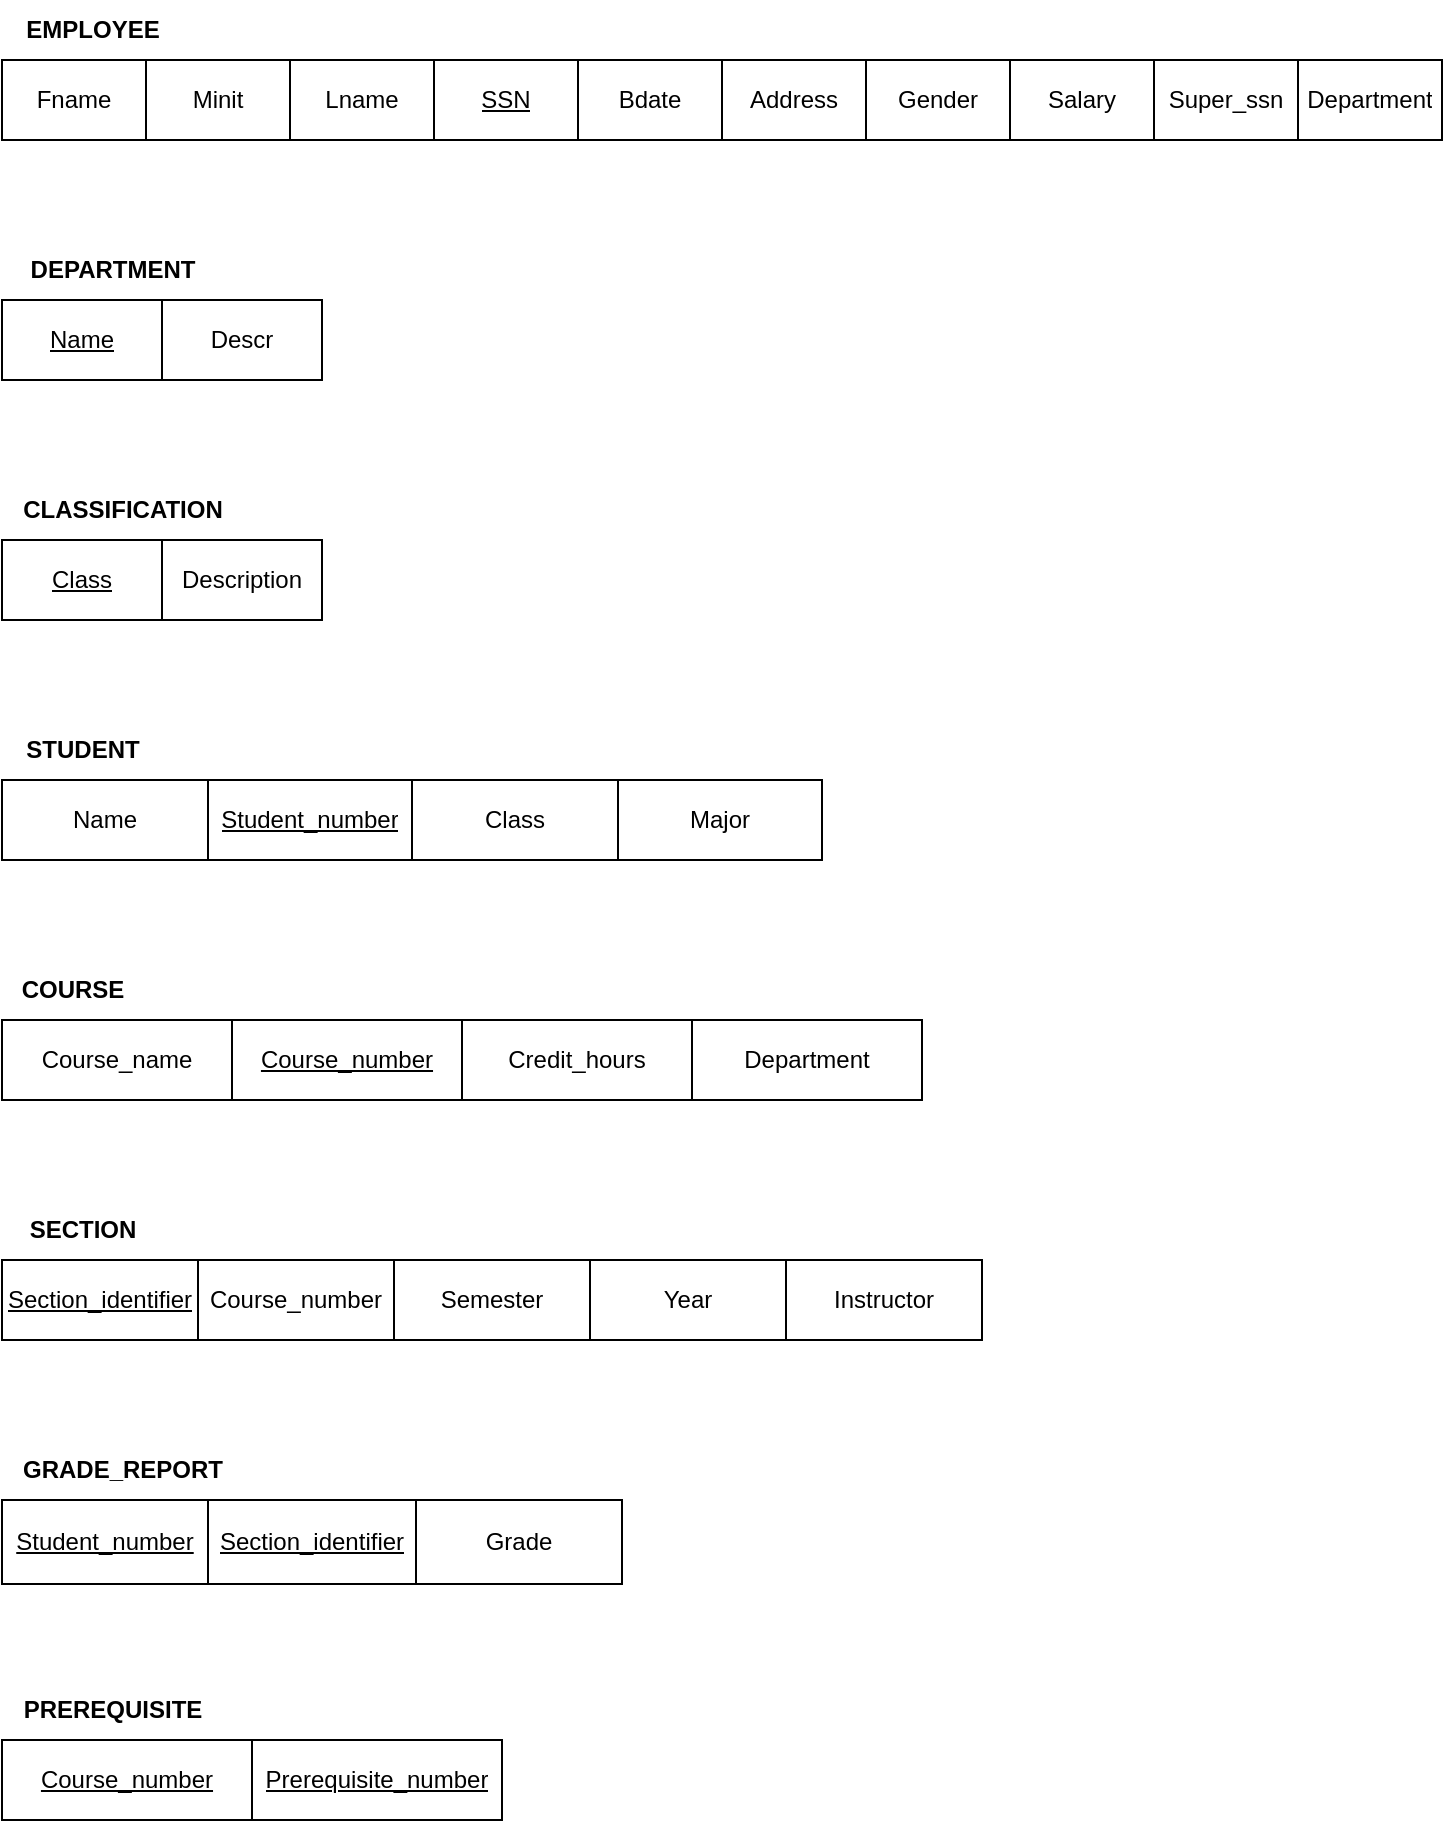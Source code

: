 <mxfile version="21.3.8" type="device">
  <diagram name="Page-1" id="Q-aEBRHPet6x75AASZEA">
    <mxGraphModel dx="1114" dy="638" grid="1" gridSize="10" guides="1" tooltips="1" connect="1" arrows="1" fold="1" page="1" pageScale="1" pageWidth="827" pageHeight="1169" math="0" shadow="0">
      <root>
        <mxCell id="0" />
        <mxCell id="1" parent="0" />
        <mxCell id="xfB40_L6RreyEXgolqDJ-5" value="&lt;b&gt;EMPLOYEE&lt;/b&gt;" style="text;html=1;align=center;verticalAlign=middle;resizable=0;points=[];autosize=1;strokeColor=none;fillColor=none;" parent="1" vertex="1">
          <mxGeometry x="40" y="90" width="90" height="30" as="geometry" />
        </mxCell>
        <mxCell id="xfB40_L6RreyEXgolqDJ-14" value="&lt;b&gt;DEPARTMENT&lt;/b&gt;" style="text;html=1;align=center;verticalAlign=middle;resizable=0;points=[];autosize=1;strokeColor=none;fillColor=none;" parent="1" vertex="1">
          <mxGeometry x="40" y="210" width="110" height="30" as="geometry" />
        </mxCell>
        <mxCell id="xfB40_L6RreyEXgolqDJ-19" value="&lt;b&gt;CLASSIFICATION&lt;br&gt;&lt;/b&gt;" style="text;html=1;align=center;verticalAlign=middle;resizable=0;points=[];autosize=1;strokeColor=none;fillColor=none;" parent="1" vertex="1">
          <mxGeometry x="40" y="330" width="120" height="30" as="geometry" />
        </mxCell>
        <mxCell id="xfB40_L6RreyEXgolqDJ-46" value="&lt;b&gt;STUDENT&lt;br&gt;&lt;/b&gt;" style="text;html=1;align=center;verticalAlign=middle;resizable=0;points=[];autosize=1;strokeColor=none;fillColor=none;" parent="1" vertex="1">
          <mxGeometry x="40" y="450" width="80" height="30" as="geometry" />
        </mxCell>
        <mxCell id="xfB40_L6RreyEXgolqDJ-47" value="&lt;b&gt;COURSE&lt;/b&gt;" style="text;html=1;align=center;verticalAlign=middle;resizable=0;points=[];autosize=1;strokeColor=none;fillColor=none;" parent="1" vertex="1">
          <mxGeometry x="40" y="570" width="70" height="30" as="geometry" />
        </mxCell>
        <mxCell id="xfB40_L6RreyEXgolqDJ-48" value="" style="shape=table;startSize=0;container=1;collapsible=0;childLayout=tableLayout;" parent="1" vertex="1">
          <mxGeometry x="40" y="360" width="160" height="40" as="geometry" />
        </mxCell>
        <mxCell id="xfB40_L6RreyEXgolqDJ-49" value="" style="shape=tableRow;horizontal=0;startSize=0;swimlaneHead=0;swimlaneBody=0;strokeColor=inherit;top=0;left=0;bottom=0;right=0;collapsible=0;dropTarget=0;fillColor=none;points=[[0,0.5],[1,0.5]];portConstraint=eastwest;" parent="xfB40_L6RreyEXgolqDJ-48" vertex="1">
          <mxGeometry width="160" height="40" as="geometry" />
        </mxCell>
        <mxCell id="xfB40_L6RreyEXgolqDJ-50" value="&lt;u&gt;Class&lt;/u&gt;" style="shape=partialRectangle;html=1;whiteSpace=wrap;connectable=0;strokeColor=inherit;overflow=hidden;fillColor=none;top=0;left=0;bottom=0;right=0;pointerEvents=1;" parent="xfB40_L6RreyEXgolqDJ-49" vertex="1">
          <mxGeometry width="80" height="40" as="geometry">
            <mxRectangle width="80" height="40" as="alternateBounds" />
          </mxGeometry>
        </mxCell>
        <mxCell id="xfB40_L6RreyEXgolqDJ-51" value="Description" style="shape=partialRectangle;html=1;whiteSpace=wrap;connectable=0;strokeColor=inherit;overflow=hidden;fillColor=none;top=0;left=0;bottom=0;right=0;pointerEvents=1;" parent="xfB40_L6RreyEXgolqDJ-49" vertex="1">
          <mxGeometry x="80" width="80" height="40" as="geometry">
            <mxRectangle width="80" height="40" as="alternateBounds" />
          </mxGeometry>
        </mxCell>
        <mxCell id="xfB40_L6RreyEXgolqDJ-53" value="" style="shape=table;startSize=0;container=1;collapsible=0;childLayout=tableLayout;" parent="1" vertex="1">
          <mxGeometry x="40" y="480" width="410" height="40" as="geometry" />
        </mxCell>
        <mxCell id="xfB40_L6RreyEXgolqDJ-54" value="" style="shape=tableRow;horizontal=0;startSize=0;swimlaneHead=0;swimlaneBody=0;strokeColor=inherit;top=0;left=0;bottom=0;right=0;collapsible=0;dropTarget=0;fillColor=none;points=[[0,0.5],[1,0.5]];portConstraint=eastwest;" parent="xfB40_L6RreyEXgolqDJ-53" vertex="1">
          <mxGeometry width="410" height="40" as="geometry" />
        </mxCell>
        <mxCell id="xfB40_L6RreyEXgolqDJ-55" value="Name" style="shape=partialRectangle;html=1;whiteSpace=wrap;connectable=0;strokeColor=inherit;overflow=hidden;fillColor=none;top=0;left=0;bottom=0;right=0;pointerEvents=1;" parent="xfB40_L6RreyEXgolqDJ-54" vertex="1">
          <mxGeometry width="103" height="40" as="geometry">
            <mxRectangle width="103" height="40" as="alternateBounds" />
          </mxGeometry>
        </mxCell>
        <mxCell id="xfB40_L6RreyEXgolqDJ-56" value="&lt;u&gt;Student_number&lt;/u&gt;" style="shape=partialRectangle;html=1;whiteSpace=wrap;connectable=0;strokeColor=inherit;overflow=hidden;fillColor=none;top=0;left=0;bottom=0;right=0;pointerEvents=1;" parent="xfB40_L6RreyEXgolqDJ-54" vertex="1">
          <mxGeometry x="103" width="102" height="40" as="geometry">
            <mxRectangle width="102" height="40" as="alternateBounds" />
          </mxGeometry>
        </mxCell>
        <mxCell id="xfB40_L6RreyEXgolqDJ-57" value="Class" style="shape=partialRectangle;html=1;whiteSpace=wrap;connectable=0;strokeColor=inherit;overflow=hidden;fillColor=none;top=0;left=0;bottom=0;right=0;pointerEvents=1;" parent="xfB40_L6RreyEXgolqDJ-54" vertex="1">
          <mxGeometry x="205" width="103" height="40" as="geometry">
            <mxRectangle width="103" height="40" as="alternateBounds" />
          </mxGeometry>
        </mxCell>
        <mxCell id="xfB40_L6RreyEXgolqDJ-58" value="Major" style="shape=partialRectangle;html=1;whiteSpace=wrap;connectable=0;strokeColor=inherit;overflow=hidden;fillColor=none;top=0;left=0;bottom=0;right=0;pointerEvents=1;" parent="xfB40_L6RreyEXgolqDJ-54" vertex="1">
          <mxGeometry x="308" width="102" height="40" as="geometry">
            <mxRectangle width="102" height="40" as="alternateBounds" />
          </mxGeometry>
        </mxCell>
        <mxCell id="xfB40_L6RreyEXgolqDJ-59" value="" style="shape=table;startSize=0;container=1;collapsible=0;childLayout=tableLayout;" parent="1" vertex="1">
          <mxGeometry x="40" y="600" width="460" height="40" as="geometry" />
        </mxCell>
        <mxCell id="xfB40_L6RreyEXgolqDJ-60" value="" style="shape=tableRow;horizontal=0;startSize=0;swimlaneHead=0;swimlaneBody=0;strokeColor=inherit;top=0;left=0;bottom=0;right=0;collapsible=0;dropTarget=0;fillColor=none;points=[[0,0.5],[1,0.5]];portConstraint=eastwest;" parent="xfB40_L6RreyEXgolqDJ-59" vertex="1">
          <mxGeometry width="460" height="40" as="geometry" />
        </mxCell>
        <mxCell id="xfB40_L6RreyEXgolqDJ-61" value="Course_name" style="shape=partialRectangle;html=1;whiteSpace=wrap;connectable=0;strokeColor=inherit;overflow=hidden;fillColor=none;top=0;left=0;bottom=0;right=0;pointerEvents=1;" parent="xfB40_L6RreyEXgolqDJ-60" vertex="1">
          <mxGeometry width="115" height="40" as="geometry">
            <mxRectangle width="115" height="40" as="alternateBounds" />
          </mxGeometry>
        </mxCell>
        <mxCell id="xfB40_L6RreyEXgolqDJ-62" value="&lt;u&gt;Course_number&lt;/u&gt;" style="shape=partialRectangle;html=1;whiteSpace=wrap;connectable=0;strokeColor=inherit;overflow=hidden;fillColor=none;top=0;left=0;bottom=0;right=0;pointerEvents=1;" parent="xfB40_L6RreyEXgolqDJ-60" vertex="1">
          <mxGeometry x="115" width="115" height="40" as="geometry">
            <mxRectangle width="115" height="40" as="alternateBounds" />
          </mxGeometry>
        </mxCell>
        <mxCell id="xfB40_L6RreyEXgolqDJ-63" value="Credit_hours" style="shape=partialRectangle;html=1;whiteSpace=wrap;connectable=0;strokeColor=inherit;overflow=hidden;fillColor=none;top=0;left=0;bottom=0;right=0;pointerEvents=1;" parent="xfB40_L6RreyEXgolqDJ-60" vertex="1">
          <mxGeometry x="230" width="115" height="40" as="geometry">
            <mxRectangle width="115" height="40" as="alternateBounds" />
          </mxGeometry>
        </mxCell>
        <mxCell id="xfB40_L6RreyEXgolqDJ-64" value="Department" style="shape=partialRectangle;html=1;whiteSpace=wrap;connectable=0;strokeColor=inherit;overflow=hidden;fillColor=none;top=0;left=0;bottom=0;right=0;pointerEvents=1;" parent="xfB40_L6RreyEXgolqDJ-60" vertex="1">
          <mxGeometry x="345" width="115" height="40" as="geometry">
            <mxRectangle width="115" height="40" as="alternateBounds" />
          </mxGeometry>
        </mxCell>
        <mxCell id="xfB40_L6RreyEXgolqDJ-65" value="&lt;b&gt;SECTION&lt;/b&gt;" style="text;html=1;align=center;verticalAlign=middle;resizable=0;points=[];autosize=1;strokeColor=none;fillColor=none;" parent="1" vertex="1">
          <mxGeometry x="40" y="690" width="80" height="30" as="geometry" />
        </mxCell>
        <mxCell id="xfB40_L6RreyEXgolqDJ-66" value="" style="shape=table;startSize=0;container=1;collapsible=0;childLayout=tableLayout;" parent="1" vertex="1">
          <mxGeometry x="40" y="720" width="490" height="40" as="geometry" />
        </mxCell>
        <mxCell id="xfB40_L6RreyEXgolqDJ-67" value="" style="shape=tableRow;horizontal=0;startSize=0;swimlaneHead=0;swimlaneBody=0;strokeColor=inherit;top=0;left=0;bottom=0;right=0;collapsible=0;dropTarget=0;fillColor=none;points=[[0,0.5],[1,0.5]];portConstraint=eastwest;" parent="xfB40_L6RreyEXgolqDJ-66" vertex="1">
          <mxGeometry width="490" height="40" as="geometry" />
        </mxCell>
        <mxCell id="xfB40_L6RreyEXgolqDJ-68" value="&lt;u&gt;Section_identifier&lt;/u&gt;" style="shape=partialRectangle;html=1;whiteSpace=wrap;connectable=0;strokeColor=inherit;overflow=hidden;fillColor=none;top=0;left=0;bottom=0;right=0;pointerEvents=1;" parent="xfB40_L6RreyEXgolqDJ-67" vertex="1">
          <mxGeometry width="98" height="40" as="geometry">
            <mxRectangle width="98" height="40" as="alternateBounds" />
          </mxGeometry>
        </mxCell>
        <mxCell id="xfB40_L6RreyEXgolqDJ-69" value="Course_number" style="shape=partialRectangle;html=1;whiteSpace=wrap;connectable=0;strokeColor=inherit;overflow=hidden;fillColor=none;top=0;left=0;bottom=0;right=0;pointerEvents=1;" parent="xfB40_L6RreyEXgolqDJ-67" vertex="1">
          <mxGeometry x="98" width="98" height="40" as="geometry">
            <mxRectangle width="98" height="40" as="alternateBounds" />
          </mxGeometry>
        </mxCell>
        <mxCell id="xfB40_L6RreyEXgolqDJ-70" value="Semester" style="shape=partialRectangle;html=1;whiteSpace=wrap;connectable=0;strokeColor=inherit;overflow=hidden;fillColor=none;top=0;left=0;bottom=0;right=0;pointerEvents=1;" parent="xfB40_L6RreyEXgolqDJ-67" vertex="1">
          <mxGeometry x="196" width="98" height="40" as="geometry">
            <mxRectangle width="98" height="40" as="alternateBounds" />
          </mxGeometry>
        </mxCell>
        <mxCell id="xfB40_L6RreyEXgolqDJ-71" value="Year" style="shape=partialRectangle;html=1;whiteSpace=wrap;connectable=0;strokeColor=inherit;overflow=hidden;fillColor=none;top=0;left=0;bottom=0;right=0;pointerEvents=1;" parent="xfB40_L6RreyEXgolqDJ-67" vertex="1">
          <mxGeometry x="294" width="98" height="40" as="geometry">
            <mxRectangle width="98" height="40" as="alternateBounds" />
          </mxGeometry>
        </mxCell>
        <mxCell id="xfB40_L6RreyEXgolqDJ-72" value="Instructor" style="shape=partialRectangle;html=1;whiteSpace=wrap;connectable=0;strokeColor=inherit;overflow=hidden;fillColor=none;top=0;left=0;bottom=0;right=0;pointerEvents=1;" parent="xfB40_L6RreyEXgolqDJ-67" vertex="1">
          <mxGeometry x="392" width="98" height="40" as="geometry">
            <mxRectangle width="98" height="40" as="alternateBounds" />
          </mxGeometry>
        </mxCell>
        <mxCell id="xfB40_L6RreyEXgolqDJ-73" value="&lt;b&gt;GRADE_REPORT&lt;br&gt;&lt;/b&gt;" style="text;html=1;align=center;verticalAlign=middle;resizable=0;points=[];autosize=1;strokeColor=none;fillColor=none;" parent="1" vertex="1">
          <mxGeometry x="40" y="810" width="120" height="30" as="geometry" />
        </mxCell>
        <mxCell id="xfB40_L6RreyEXgolqDJ-74" value="" style="shape=table;startSize=0;container=1;collapsible=0;childLayout=tableLayout;" parent="1" vertex="1">
          <mxGeometry x="40" y="840" width="310" height="42" as="geometry" />
        </mxCell>
        <mxCell id="xfB40_L6RreyEXgolqDJ-75" value="" style="shape=tableRow;horizontal=0;startSize=0;swimlaneHead=0;swimlaneBody=0;strokeColor=inherit;top=0;left=0;bottom=0;right=0;collapsible=0;dropTarget=0;fillColor=none;points=[[0,0.5],[1,0.5]];portConstraint=eastwest;" parent="xfB40_L6RreyEXgolqDJ-74" vertex="1">
          <mxGeometry width="310" height="42" as="geometry" />
        </mxCell>
        <mxCell id="xfB40_L6RreyEXgolqDJ-76" value="&lt;u&gt;Student_number&lt;/u&gt;" style="shape=partialRectangle;html=1;whiteSpace=wrap;connectable=0;strokeColor=inherit;overflow=hidden;fillColor=none;top=0;left=0;bottom=0;right=0;pointerEvents=1;" parent="xfB40_L6RreyEXgolqDJ-75" vertex="1">
          <mxGeometry width="103" height="42" as="geometry">
            <mxRectangle width="103" height="42" as="alternateBounds" />
          </mxGeometry>
        </mxCell>
        <mxCell id="xfB40_L6RreyEXgolqDJ-77" value="&lt;u&gt;Section_identifier&lt;/u&gt;" style="shape=partialRectangle;html=1;whiteSpace=wrap;connectable=0;strokeColor=inherit;overflow=hidden;fillColor=none;top=0;left=0;bottom=0;right=0;pointerEvents=1;" parent="xfB40_L6RreyEXgolqDJ-75" vertex="1">
          <mxGeometry x="103" width="104" height="42" as="geometry">
            <mxRectangle width="104" height="42" as="alternateBounds" />
          </mxGeometry>
        </mxCell>
        <mxCell id="xfB40_L6RreyEXgolqDJ-78" value="Grade" style="shape=partialRectangle;html=1;whiteSpace=wrap;connectable=0;strokeColor=inherit;overflow=hidden;fillColor=none;top=0;left=0;bottom=0;right=0;pointerEvents=1;" parent="xfB40_L6RreyEXgolqDJ-75" vertex="1">
          <mxGeometry x="207" width="103" height="42" as="geometry">
            <mxRectangle width="103" height="42" as="alternateBounds" />
          </mxGeometry>
        </mxCell>
        <mxCell id="xfB40_L6RreyEXgolqDJ-79" value="&lt;b&gt;PREREQUISITE&lt;br&gt;&lt;/b&gt;" style="text;html=1;align=center;verticalAlign=middle;resizable=0;points=[];autosize=1;strokeColor=none;fillColor=none;" parent="1" vertex="1">
          <mxGeometry x="40" y="930" width="110" height="30" as="geometry" />
        </mxCell>
        <mxCell id="xfB40_L6RreyEXgolqDJ-80" value="" style="shape=table;startSize=0;container=1;collapsible=0;childLayout=tableLayout;" parent="1" vertex="1">
          <mxGeometry x="40" y="960" width="250" height="40" as="geometry" />
        </mxCell>
        <mxCell id="xfB40_L6RreyEXgolqDJ-81" value="" style="shape=tableRow;horizontal=0;startSize=0;swimlaneHead=0;swimlaneBody=0;strokeColor=inherit;top=0;left=0;bottom=0;right=0;collapsible=0;dropTarget=0;fillColor=none;points=[[0,0.5],[1,0.5]];portConstraint=eastwest;" parent="xfB40_L6RreyEXgolqDJ-80" vertex="1">
          <mxGeometry width="250" height="40" as="geometry" />
        </mxCell>
        <mxCell id="xfB40_L6RreyEXgolqDJ-82" value="&lt;u&gt;Course_number&lt;/u&gt;" style="shape=partialRectangle;html=1;whiteSpace=wrap;connectable=0;strokeColor=inherit;overflow=hidden;fillColor=none;top=0;left=0;bottom=0;right=0;pointerEvents=1;" parent="xfB40_L6RreyEXgolqDJ-81" vertex="1">
          <mxGeometry width="125" height="40" as="geometry">
            <mxRectangle width="125" height="40" as="alternateBounds" />
          </mxGeometry>
        </mxCell>
        <mxCell id="xfB40_L6RreyEXgolqDJ-83" value="&lt;u&gt;Prerequisite_number&lt;/u&gt;" style="shape=partialRectangle;html=1;whiteSpace=wrap;connectable=0;strokeColor=inherit;overflow=hidden;fillColor=none;top=0;left=0;bottom=0;right=0;pointerEvents=1;" parent="xfB40_L6RreyEXgolqDJ-81" vertex="1">
          <mxGeometry x="125" width="125" height="40" as="geometry">
            <mxRectangle width="125" height="40" as="alternateBounds" />
          </mxGeometry>
        </mxCell>
        <mxCell id="VnsuimXrinEQQ9pZajHO-1" value="" style="shape=table;startSize=0;container=1;collapsible=0;childLayout=tableLayout;" vertex="1" parent="1">
          <mxGeometry x="40" y="240" width="160" height="40" as="geometry" />
        </mxCell>
        <mxCell id="VnsuimXrinEQQ9pZajHO-2" value="" style="shape=tableRow;horizontal=0;startSize=0;swimlaneHead=0;swimlaneBody=0;strokeColor=inherit;top=0;left=0;bottom=0;right=0;collapsible=0;dropTarget=0;fillColor=none;points=[[0,0.5],[1,0.5]];portConstraint=eastwest;" vertex="1" parent="VnsuimXrinEQQ9pZajHO-1">
          <mxGeometry width="160" height="40" as="geometry" />
        </mxCell>
        <mxCell id="VnsuimXrinEQQ9pZajHO-3" value="&lt;u&gt;Name&lt;/u&gt;" style="shape=partialRectangle;html=1;whiteSpace=wrap;connectable=0;strokeColor=inherit;overflow=hidden;fillColor=none;top=0;left=0;bottom=0;right=0;pointerEvents=1;" vertex="1" parent="VnsuimXrinEQQ9pZajHO-2">
          <mxGeometry width="80" height="40" as="geometry">
            <mxRectangle width="80" height="40" as="alternateBounds" />
          </mxGeometry>
        </mxCell>
        <mxCell id="VnsuimXrinEQQ9pZajHO-4" value="Descr" style="shape=partialRectangle;html=1;whiteSpace=wrap;connectable=0;strokeColor=inherit;overflow=hidden;fillColor=none;top=0;left=0;bottom=0;right=0;pointerEvents=1;" vertex="1" parent="VnsuimXrinEQQ9pZajHO-2">
          <mxGeometry x="80" width="80" height="40" as="geometry">
            <mxRectangle width="80" height="40" as="alternateBounds" />
          </mxGeometry>
        </mxCell>
        <mxCell id="VnsuimXrinEQQ9pZajHO-5" value="" style="shape=table;startSize=0;container=1;collapsible=0;childLayout=tableLayout;" vertex="1" parent="1">
          <mxGeometry x="40" y="120" width="720" height="40" as="geometry" />
        </mxCell>
        <mxCell id="VnsuimXrinEQQ9pZajHO-6" value="" style="shape=tableRow;horizontal=0;startSize=0;swimlaneHead=0;swimlaneBody=0;strokeColor=inherit;top=0;left=0;bottom=0;right=0;collapsible=0;dropTarget=0;fillColor=none;points=[[0,0.5],[1,0.5]];portConstraint=eastwest;" vertex="1" parent="VnsuimXrinEQQ9pZajHO-5">
          <mxGeometry width="720" height="40" as="geometry" />
        </mxCell>
        <mxCell id="VnsuimXrinEQQ9pZajHO-7" value="Fname" style="shape=partialRectangle;html=1;whiteSpace=wrap;connectable=0;strokeColor=inherit;overflow=hidden;fillColor=none;top=0;left=0;bottom=0;right=0;pointerEvents=1;" vertex="1" parent="VnsuimXrinEQQ9pZajHO-6">
          <mxGeometry width="72" height="40" as="geometry">
            <mxRectangle width="72" height="40" as="alternateBounds" />
          </mxGeometry>
        </mxCell>
        <mxCell id="VnsuimXrinEQQ9pZajHO-8" value="Minit" style="shape=partialRectangle;html=1;whiteSpace=wrap;connectable=0;strokeColor=inherit;overflow=hidden;fillColor=none;top=0;left=0;bottom=0;right=0;pointerEvents=1;" vertex="1" parent="VnsuimXrinEQQ9pZajHO-6">
          <mxGeometry x="72" width="72" height="40" as="geometry">
            <mxRectangle width="72" height="40" as="alternateBounds" />
          </mxGeometry>
        </mxCell>
        <mxCell id="VnsuimXrinEQQ9pZajHO-9" value="Lname" style="shape=partialRectangle;html=1;whiteSpace=wrap;connectable=0;strokeColor=inherit;overflow=hidden;fillColor=none;top=0;left=0;bottom=0;right=0;pointerEvents=1;" vertex="1" parent="VnsuimXrinEQQ9pZajHO-6">
          <mxGeometry x="144" width="72" height="40" as="geometry">
            <mxRectangle width="72" height="40" as="alternateBounds" />
          </mxGeometry>
        </mxCell>
        <mxCell id="VnsuimXrinEQQ9pZajHO-10" value="&lt;u&gt;SSN&lt;/u&gt;" style="shape=partialRectangle;html=1;whiteSpace=wrap;connectable=0;strokeColor=inherit;overflow=hidden;fillColor=none;top=0;left=0;bottom=0;right=0;pointerEvents=1;" vertex="1" parent="VnsuimXrinEQQ9pZajHO-6">
          <mxGeometry x="216" width="72" height="40" as="geometry">
            <mxRectangle width="72" height="40" as="alternateBounds" />
          </mxGeometry>
        </mxCell>
        <mxCell id="VnsuimXrinEQQ9pZajHO-11" value="Bdate" style="shape=partialRectangle;html=1;whiteSpace=wrap;connectable=0;strokeColor=inherit;overflow=hidden;fillColor=none;top=0;left=0;bottom=0;right=0;pointerEvents=1;" vertex="1" parent="VnsuimXrinEQQ9pZajHO-6">
          <mxGeometry x="288" width="72" height="40" as="geometry">
            <mxRectangle width="72" height="40" as="alternateBounds" />
          </mxGeometry>
        </mxCell>
        <mxCell id="VnsuimXrinEQQ9pZajHO-12" value="Address" style="shape=partialRectangle;html=1;whiteSpace=wrap;connectable=0;strokeColor=inherit;overflow=hidden;fillColor=none;top=0;left=0;bottom=0;right=0;pointerEvents=1;" vertex="1" parent="VnsuimXrinEQQ9pZajHO-6">
          <mxGeometry x="360" width="72" height="40" as="geometry">
            <mxRectangle width="72" height="40" as="alternateBounds" />
          </mxGeometry>
        </mxCell>
        <mxCell id="VnsuimXrinEQQ9pZajHO-13" value="Gender" style="shape=partialRectangle;html=1;whiteSpace=wrap;connectable=0;strokeColor=inherit;overflow=hidden;fillColor=none;top=0;left=0;bottom=0;right=0;pointerEvents=1;" vertex="1" parent="VnsuimXrinEQQ9pZajHO-6">
          <mxGeometry x="432" width="72" height="40" as="geometry">
            <mxRectangle width="72" height="40" as="alternateBounds" />
          </mxGeometry>
        </mxCell>
        <mxCell id="VnsuimXrinEQQ9pZajHO-14" value="Salary" style="shape=partialRectangle;html=1;whiteSpace=wrap;connectable=0;strokeColor=inherit;overflow=hidden;fillColor=none;top=0;left=0;bottom=0;right=0;pointerEvents=1;" vertex="1" parent="VnsuimXrinEQQ9pZajHO-6">
          <mxGeometry x="504" width="72" height="40" as="geometry">
            <mxRectangle width="72" height="40" as="alternateBounds" />
          </mxGeometry>
        </mxCell>
        <mxCell id="VnsuimXrinEQQ9pZajHO-15" value="Super_ssn" style="shape=partialRectangle;html=1;whiteSpace=wrap;connectable=0;strokeColor=inherit;overflow=hidden;fillColor=none;top=0;left=0;bottom=0;right=0;pointerEvents=1;" vertex="1" parent="VnsuimXrinEQQ9pZajHO-6">
          <mxGeometry x="576" width="72" height="40" as="geometry">
            <mxRectangle width="72" height="40" as="alternateBounds" />
          </mxGeometry>
        </mxCell>
        <mxCell id="VnsuimXrinEQQ9pZajHO-16" value="Department" style="shape=partialRectangle;html=1;whiteSpace=wrap;connectable=0;strokeColor=inherit;overflow=hidden;fillColor=none;top=0;left=0;bottom=0;right=0;pointerEvents=1;" vertex="1" parent="VnsuimXrinEQQ9pZajHO-6">
          <mxGeometry x="648" width="72" height="40" as="geometry">
            <mxRectangle width="72" height="40" as="alternateBounds" />
          </mxGeometry>
        </mxCell>
      </root>
    </mxGraphModel>
  </diagram>
</mxfile>

